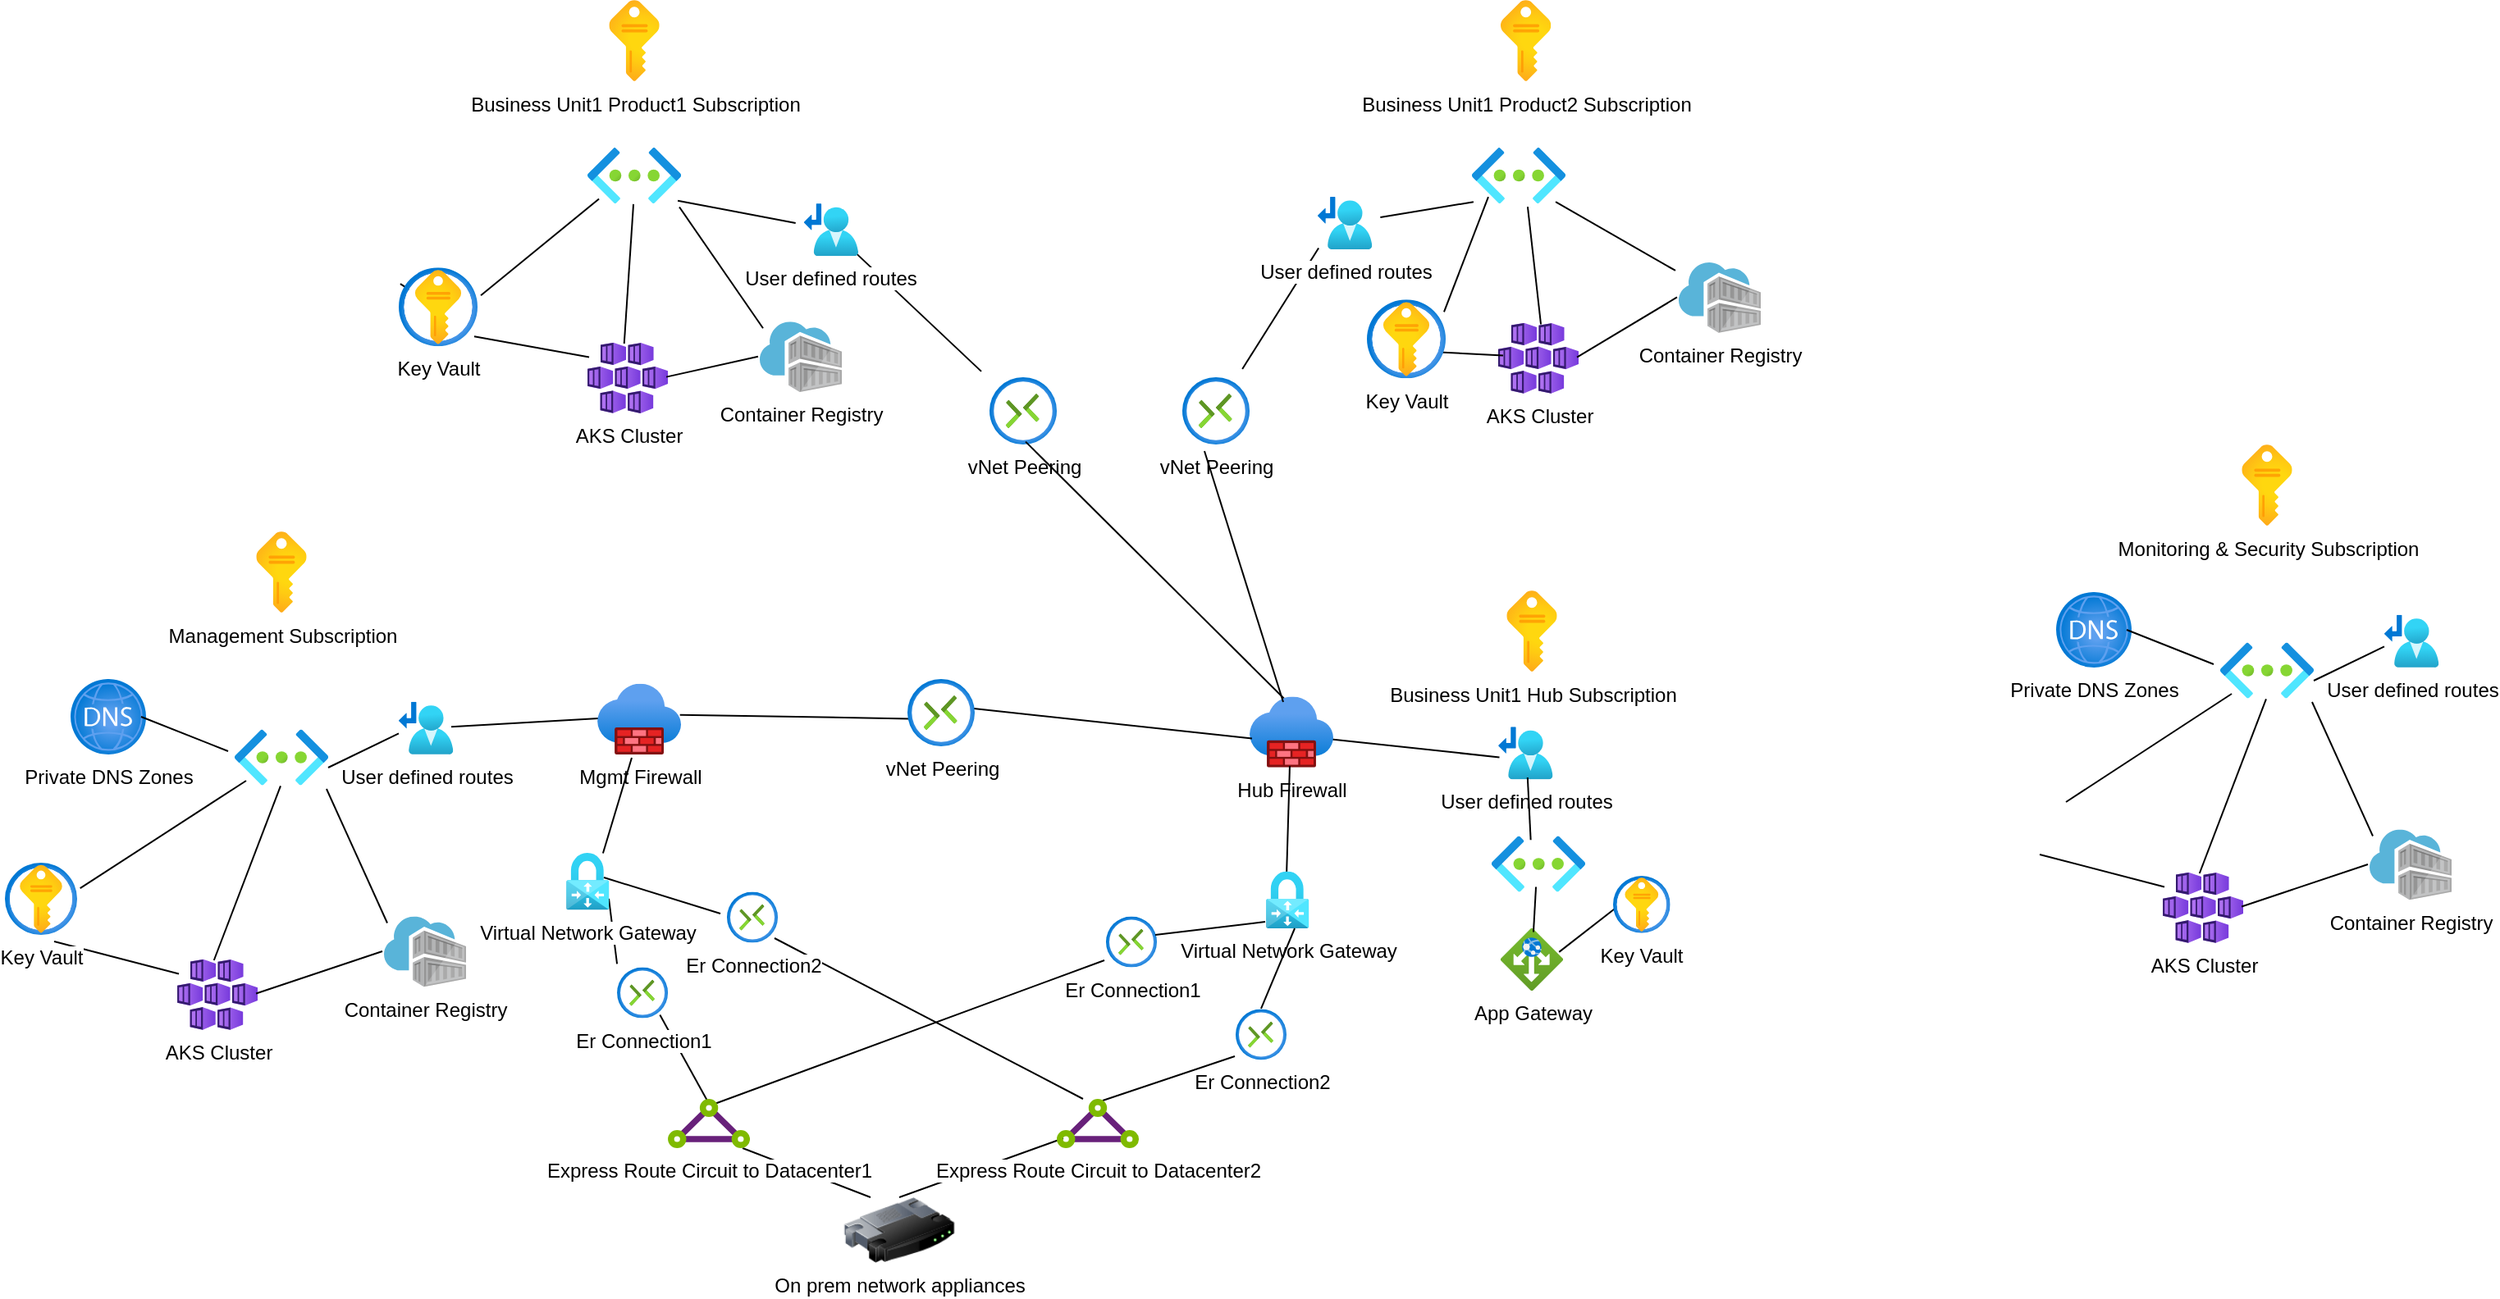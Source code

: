 <mxfile version="24.7.6">
  <diagram name="Page-1" id="Cehl_fo4gQ26FwyBWSgL">
    <mxGraphModel dx="2026" dy="1111" grid="1" gridSize="10" guides="1" tooltips="1" connect="1" arrows="1" fold="1" page="1" pageScale="1" pageWidth="827" pageHeight="1169" math="0" shadow="0">
      <root>
        <mxCell id="0" />
        <mxCell id="1" parent="0" />
        <mxCell id="GG1vT4Pl_AlUqJf8N9V9-1" style="edgeStyle=none;rounded=0;orthogonalLoop=1;jettySize=auto;html=1;sourcePerimeterSpacing=5;endArrow=none;endFill=0;targetPerimeterSpacing=5;entryX=0.987;entryY=0.439;entryDx=0;entryDy=0;entryPerimeter=0;exitX=0.029;exitY=0.59;exitDx=0;exitDy=0;exitPerimeter=0;" edge="1" parent="1" source="GG1vT4Pl_AlUqJf8N9V9-55" target="GG1vT4Pl_AlUqJf8N9V9-10">
          <mxGeometry relative="1" as="geometry">
            <mxPoint x="510" y="430" as="sourcePoint" />
            <mxPoint x="398" y="444.984" as="targetPoint" />
            <Array as="points" />
          </mxGeometry>
        </mxCell>
        <mxCell id="GG1vT4Pl_AlUqJf8N9V9-2" style="edgeStyle=none;rounded=0;orthogonalLoop=1;jettySize=auto;html=1;sourcePerimeterSpacing=5;endArrow=none;endFill=0;targetPerimeterSpacing=5;entryX=0.059;entryY=0.487;entryDx=0;entryDy=0;entryPerimeter=0;exitX=0.965;exitY=0.476;exitDx=0;exitDy=0;exitPerimeter=0;" edge="1" parent="1" source="GG1vT4Pl_AlUqJf8N9V9-13" target="GG1vT4Pl_AlUqJf8N9V9-10">
          <mxGeometry relative="1" as="geometry">
            <mxPoint x="310" y="510" as="sourcePoint" />
            <mxPoint x="220" y="460" as="targetPoint" />
          </mxGeometry>
        </mxCell>
        <mxCell id="GG1vT4Pl_AlUqJf8N9V9-3" style="edgeStyle=none;rounded=0;orthogonalLoop=1;jettySize=auto;html=1;sourcePerimeterSpacing=5;endArrow=none;endFill=0;targetPerimeterSpacing=5;entryX=1.042;entryY=0.354;entryDx=0;entryDy=0;entryPerimeter=0;exitX=0.123;exitY=0.918;exitDx=0;exitDy=0;exitPerimeter=0;" edge="1" parent="1" source="GG1vT4Pl_AlUqJf8N9V9-11" target="GG1vT4Pl_AlUqJf8N9V9-15">
          <mxGeometry relative="1" as="geometry">
            <mxPoint x="170" y="520" as="sourcePoint" />
            <mxPoint x="138.606" y="557" as="targetPoint" />
          </mxGeometry>
        </mxCell>
        <mxCell id="GG1vT4Pl_AlUqJf8N9V9-4" style="edgeStyle=none;rounded=0;orthogonalLoop=1;jettySize=auto;html=1;sourcePerimeterSpacing=5;endArrow=none;endFill=0;targetPerimeterSpacing=5;entryX=0.958;entryY=0.875;entryDx=0;entryDy=0;entryPerimeter=0;exitX=0.02;exitY=0.208;exitDx=0;exitDy=0;exitPerimeter=0;" edge="1" parent="1" source="GG1vT4Pl_AlUqJf8N9V9-9">
          <mxGeometry relative="1" as="geometry">
            <mxPoint x="165.03" y="644.76" as="sourcePoint" />
            <mxPoint x="60.004" y="604" as="targetPoint" />
          </mxGeometry>
        </mxCell>
        <mxCell id="GG1vT4Pl_AlUqJf8N9V9-5" style="edgeStyle=none;rounded=0;orthogonalLoop=1;jettySize=auto;html=1;sourcePerimeterSpacing=5;endArrow=none;endFill=0;targetPerimeterSpacing=5;entryX=1;entryY=0.683;entryDx=0;entryDy=0;entryPerimeter=0;exitX=0;exitY=0.601;exitDx=0;exitDy=0;exitPerimeter=0;" edge="1" parent="1" source="GG1vT4Pl_AlUqJf8N9V9-13" target="GG1vT4Pl_AlUqJf8N9V9-11">
          <mxGeometry relative="1" as="geometry">
            <mxPoint x="400" y="580" as="sourcePoint" />
          </mxGeometry>
        </mxCell>
        <mxCell id="GG1vT4Pl_AlUqJf8N9V9-6" style="edgeStyle=none;rounded=0;orthogonalLoop=1;jettySize=auto;html=1;sourcePerimeterSpacing=5;endArrow=none;endFill=0;targetPerimeterSpacing=5;entryX=0.456;entryY=0.017;entryDx=0;entryDy=0;entryPerimeter=0;exitX=0.491;exitY=1.013;exitDx=0;exitDy=0;exitPerimeter=0;" edge="1" parent="1" source="GG1vT4Pl_AlUqJf8N9V9-11" target="GG1vT4Pl_AlUqJf8N9V9-9">
          <mxGeometry relative="1" as="geometry">
            <mxPoint x="275" y="560" as="sourcePoint" />
            <mxPoint x="294.726" y="695" as="targetPoint" />
          </mxGeometry>
        </mxCell>
        <mxCell id="GG1vT4Pl_AlUqJf8N9V9-7" value="Management Subscription" style="image;aspect=fixed;html=1;points=[];align=center;fontSize=12;image=img/lib/azure2/general/Subscriptions.svg;" vertex="1" parent="1">
          <mxGeometry x="183.16" y="354.0" width="30.68" height="49.5" as="geometry" />
        </mxCell>
        <mxCell id="GG1vT4Pl_AlUqJf8N9V9-8" style="edgeStyle=none;rounded=0;orthogonalLoop=1;jettySize=auto;html=1;sourcePerimeterSpacing=5;endArrow=none;endFill=0;targetPerimeterSpacing=5;entryX=0.993;entryY=0.806;entryDx=0;entryDy=0;entryPerimeter=0;exitX=0;exitY=-0.065;exitDx=0;exitDy=0;exitPerimeter=0;" edge="1" parent="1" source="GG1vT4Pl_AlUqJf8N9V9-69" target="GG1vT4Pl_AlUqJf8N9V9-56">
          <mxGeometry relative="1" as="geometry">
            <mxPoint x="451" y="621.99" as="sourcePoint" />
            <mxPoint x="804" y="509" as="targetPoint" />
          </mxGeometry>
        </mxCell>
        <mxCell id="GG1vT4Pl_AlUqJf8N9V9-9" value="AKS Cluster" style="image;aspect=fixed;html=1;points=[];align=center;fontSize=12;image=img/lib/azure2/compute/Kubernetes_Services.svg;" vertex="1" parent="1">
          <mxGeometry x="135.03" y="614.76" width="49" height="43.24" as="geometry" />
        </mxCell>
        <mxCell id="GG1vT4Pl_AlUqJf8N9V9-10" value="Mgmt Firewall" style="image;aspect=fixed;html=1;points=[];align=center;fontSize=12;image=img/lib/azure2/networking/Firewalls.svg;" vertex="1" parent="1">
          <mxGeometry x="391.03" y="446.9" width="51" height="43.1" as="geometry" />
        </mxCell>
        <mxCell id="GG1vT4Pl_AlUqJf8N9V9-11" value="" style="image;aspect=fixed;html=1;points=[];align=center;fontSize=12;image=img/lib/azure2/networking/Virtual_Networks.svg;" vertex="1" parent="1">
          <mxGeometry x="170" y="474.75" width="57" height="34.03" as="geometry" />
        </mxCell>
        <mxCell id="GG1vT4Pl_AlUqJf8N9V9-12" value="Private DNS Zones" style="image;aspect=fixed;html=1;points=[];align=center;fontSize=12;image=img/lib/azure2/networking/DNS_Zones.svg;" vertex="1" parent="1">
          <mxGeometry x="70" y="444.0" width="46" height="46" as="geometry" />
        </mxCell>
        <mxCell id="GG1vT4Pl_AlUqJf8N9V9-13" value="User defined routes" style="image;aspect=fixed;html=1;points=[];align=center;fontSize=12;image=img/lib/azure2/networking/Route_Tables.svg;" vertex="1" parent="1">
          <mxGeometry x="270" y="457.87" width="33.16" height="32.13" as="geometry" />
        </mxCell>
        <mxCell id="GG1vT4Pl_AlUqJf8N9V9-14" style="edgeStyle=none;rounded=0;orthogonalLoop=1;jettySize=auto;html=1;sourcePerimeterSpacing=5;endArrow=none;endFill=0;targetPerimeterSpacing=5;exitX=-0.07;exitY=0.389;exitDx=0;exitDy=0;exitPerimeter=0;entryX=0.935;entryY=0.5;entryDx=0;entryDy=0;entryPerimeter=0;" edge="1" parent="1" source="GG1vT4Pl_AlUqJf8N9V9-11" target="GG1vT4Pl_AlUqJf8N9V9-12">
          <mxGeometry relative="1" as="geometry">
            <mxPoint x="150" y="455" as="sourcePoint" />
            <mxPoint x="131" y="530" as="targetPoint" />
          </mxGeometry>
        </mxCell>
        <mxCell id="GG1vT4Pl_AlUqJf8N9V9-15" value="Key Vault" style="image;aspect=fixed;html=1;points=[];align=center;fontSize=12;image=img/lib/azure2/security/Key_Vaults.svg;" vertex="1" parent="1">
          <mxGeometry x="30" y="556" width="44" height="44" as="geometry" />
        </mxCell>
        <mxCell id="GG1vT4Pl_AlUqJf8N9V9-16" value="Container Registry" style="image;sketch=0;aspect=fixed;html=1;points=[];align=center;fontSize=12;image=img/lib/mscae/Container_Registries.svg;" vertex="1" parent="1">
          <mxGeometry x="261.01" y="588.76" width="50" height="43" as="geometry" />
        </mxCell>
        <mxCell id="GG1vT4Pl_AlUqJf8N9V9-17" style="edgeStyle=none;rounded=0;orthogonalLoop=1;jettySize=auto;html=1;sourcePerimeterSpacing=5;endArrow=none;endFill=0;targetPerimeterSpacing=5;entryX=0.982;entryY=1.065;entryDx=0;entryDy=0;entryPerimeter=0;exitX=0.04;exitY=0.093;exitDx=0;exitDy=0;exitPerimeter=0;" edge="1" parent="1" source="GG1vT4Pl_AlUqJf8N9V9-16" target="GG1vT4Pl_AlUqJf8N9V9-11">
          <mxGeometry relative="1" as="geometry">
            <mxPoint x="280" y="505" as="sourcePoint" />
            <mxPoint x="237" y="508" as="targetPoint" />
          </mxGeometry>
        </mxCell>
        <mxCell id="GG1vT4Pl_AlUqJf8N9V9-18" style="edgeStyle=none;rounded=0;orthogonalLoop=1;jettySize=auto;html=1;sourcePerimeterSpacing=5;endArrow=none;endFill=0;targetPerimeterSpacing=5;entryX=0.98;entryY=0.486;entryDx=0;entryDy=0;entryPerimeter=0;exitX=-0.02;exitY=0.494;exitDx=0;exitDy=0;exitPerimeter=0;" edge="1" parent="1" source="GG1vT4Pl_AlUqJf8N9V9-16" target="GG1vT4Pl_AlUqJf8N9V9-9">
          <mxGeometry relative="1" as="geometry">
            <mxPoint x="243.03" y="623.742" as="sourcePoint" />
            <mxPoint x="72.03" y="628.76" as="targetPoint" />
          </mxGeometry>
        </mxCell>
        <mxCell id="GG1vT4Pl_AlUqJf8N9V9-19" style="edgeStyle=none;rounded=0;orthogonalLoop=1;jettySize=auto;html=1;sourcePerimeterSpacing=5;endArrow=none;endFill=0;targetPerimeterSpacing=5;entryX=1.042;entryY=0.354;entryDx=0;entryDy=0;entryPerimeter=0;exitX=0.123;exitY=0.918;exitDx=0;exitDy=0;exitPerimeter=0;" edge="1" parent="1" source="GG1vT4Pl_AlUqJf8N9V9-24" target="GG1vT4Pl_AlUqJf8N9V9-29">
          <mxGeometry relative="1" as="geometry">
            <mxPoint x="420" y="144.03" as="sourcePoint" />
            <mxPoint x="388.606" y="181.03" as="targetPoint" />
          </mxGeometry>
        </mxCell>
        <mxCell id="GG1vT4Pl_AlUqJf8N9V9-20" style="edgeStyle=none;rounded=0;orthogonalLoop=1;jettySize=auto;html=1;sourcePerimeterSpacing=5;endArrow=none;endFill=0;targetPerimeterSpacing=5;entryX=0.958;entryY=0.875;entryDx=0;entryDy=0;entryPerimeter=0;exitX=0.02;exitY=0.208;exitDx=0;exitDy=0;exitPerimeter=0;" edge="1" parent="1" source="GG1vT4Pl_AlUqJf8N9V9-29">
          <mxGeometry relative="1" as="geometry">
            <mxPoint x="415.03" y="268.79" as="sourcePoint" />
            <mxPoint x="310.004" y="228.03" as="targetPoint" />
          </mxGeometry>
        </mxCell>
        <mxCell id="GG1vT4Pl_AlUqJf8N9V9-21" style="edgeStyle=none;rounded=0;orthogonalLoop=1;jettySize=auto;html=1;sourcePerimeterSpacing=5;endArrow=none;endFill=0;targetPerimeterSpacing=5;entryX=0.456;entryY=0.017;entryDx=0;entryDy=0;entryPerimeter=0;exitX=0.491;exitY=1.013;exitDx=0;exitDy=0;exitPerimeter=0;" edge="1" parent="1" source="GG1vT4Pl_AlUqJf8N9V9-24" target="GG1vT4Pl_AlUqJf8N9V9-23">
          <mxGeometry relative="1" as="geometry">
            <mxPoint x="525" y="184.03" as="sourcePoint" />
            <mxPoint x="544.726" y="319.03" as="targetPoint" />
          </mxGeometry>
        </mxCell>
        <mxCell id="GG1vT4Pl_AlUqJf8N9V9-22" value="Business Unit1 Product1 Subscription" style="image;aspect=fixed;html=1;points=[];align=center;fontSize=12;image=img/lib/azure2/general/Subscriptions.svg;" vertex="1" parent="1">
          <mxGeometry x="398.19" y="30.0" width="30.68" height="49.5" as="geometry" />
        </mxCell>
        <mxCell id="GG1vT4Pl_AlUqJf8N9V9-23" value="AKS Cluster" style="image;aspect=fixed;html=1;points=[];align=center;fontSize=12;image=img/lib/azure2/compute/Kubernetes_Services.svg;" vertex="1" parent="1">
          <mxGeometry x="385.03" y="238.79" width="49" height="43.24" as="geometry" />
        </mxCell>
        <mxCell id="GG1vT4Pl_AlUqJf8N9V9-24" value="" style="image;aspect=fixed;html=1;points=[];align=center;fontSize=12;image=img/lib/azure2/networking/Virtual_Networks.svg;" vertex="1" parent="1">
          <mxGeometry x="385.03" y="120.0" width="57" height="34.03" as="geometry" />
        </mxCell>
        <mxCell id="GG1vT4Pl_AlUqJf8N9V9-25" value="Container Registry" style="image;sketch=0;aspect=fixed;html=1;points=[];align=center;fontSize=12;image=img/lib/mscae/Container_Registries.svg;" vertex="1" parent="1">
          <mxGeometry x="490" y="226.11" width="50" height="43" as="geometry" />
        </mxCell>
        <mxCell id="GG1vT4Pl_AlUqJf8N9V9-26" style="edgeStyle=none;rounded=0;orthogonalLoop=1;jettySize=auto;html=1;sourcePerimeterSpacing=5;endArrow=none;endFill=0;targetPerimeterSpacing=5;entryX=0.982;entryY=1.065;entryDx=0;entryDy=0;entryPerimeter=0;exitX=0.04;exitY=0.093;exitDx=0;exitDy=0;exitPerimeter=0;" edge="1" parent="1" source="GG1vT4Pl_AlUqJf8N9V9-25" target="GG1vT4Pl_AlUqJf8N9V9-24">
          <mxGeometry relative="1" as="geometry">
            <mxPoint x="530" y="129.03" as="sourcePoint" />
            <mxPoint x="487" y="132.03" as="targetPoint" />
          </mxGeometry>
        </mxCell>
        <mxCell id="GG1vT4Pl_AlUqJf8N9V9-27" style="edgeStyle=none;rounded=0;orthogonalLoop=1;jettySize=auto;html=1;sourcePerimeterSpacing=5;endArrow=none;endFill=0;targetPerimeterSpacing=5;entryX=0.98;entryY=0.486;entryDx=0;entryDy=0;entryPerimeter=0;exitX=-0.02;exitY=0.494;exitDx=0;exitDy=0;exitPerimeter=0;" edge="1" parent="1" source="GG1vT4Pl_AlUqJf8N9V9-25" target="GG1vT4Pl_AlUqJf8N9V9-23">
          <mxGeometry relative="1" as="geometry">
            <mxPoint x="493.03" y="247.772" as="sourcePoint" />
            <mxPoint x="322.03" y="252.79" as="targetPoint" />
          </mxGeometry>
        </mxCell>
        <mxCell id="GG1vT4Pl_AlUqJf8N9V9-28" value="" style="edgeStyle=none;rounded=0;orthogonalLoop=1;jettySize=auto;html=1;sourcePerimeterSpacing=5;endArrow=none;endFill=0;targetPerimeterSpacing=5;entryX=0.958;entryY=0.875;entryDx=0;entryDy=0;entryPerimeter=0;exitX=0.02;exitY=0.208;exitDx=0;exitDy=0;exitPerimeter=0;" edge="1" parent="1" source="GG1vT4Pl_AlUqJf8N9V9-23" target="GG1vT4Pl_AlUqJf8N9V9-29">
          <mxGeometry relative="1" as="geometry">
            <mxPoint x="386" y="248.11" as="sourcePoint" />
            <mxPoint x="310.004" y="228.03" as="targetPoint" />
          </mxGeometry>
        </mxCell>
        <mxCell id="GG1vT4Pl_AlUqJf8N9V9-29" value="Key Vault" style="image;aspect=fixed;html=1;points=[];align=center;fontSize=12;image=img/lib/azure2/security/Key_Vaults.svg;" vertex="1" parent="1">
          <mxGeometry x="270" y="193.11" width="48" height="48" as="geometry" />
        </mxCell>
        <mxCell id="GG1vT4Pl_AlUqJf8N9V9-30" value="" style="edgeStyle=none;rounded=0;orthogonalLoop=1;jettySize=auto;html=1;sourcePerimeterSpacing=5;endArrow=none;endFill=0;targetPerimeterSpacing=5;exitX=0.965;exitY=0.95;exitDx=0;exitDy=0;exitPerimeter=0;" edge="1" parent="1" source="GG1vT4Pl_AlUqJf8N9V9-77" target="GG1vT4Pl_AlUqJf8N9V9-31">
          <mxGeometry relative="1" as="geometry">
            <mxPoint x="440" y="133" as="sourcePoint" />
            <mxPoint x="725" y="293" as="targetPoint" />
          </mxGeometry>
        </mxCell>
        <mxCell id="GG1vT4Pl_AlUqJf8N9V9-31" value="vNet Peering" style="image;aspect=fixed;html=1;points=[];align=center;fontSize=12;image=img/lib/azure2/networking/Connections.svg;" vertex="1" parent="1">
          <mxGeometry x="630" y="260" width="41" height="41" as="geometry" />
        </mxCell>
        <mxCell id="GG1vT4Pl_AlUqJf8N9V9-32" style="edgeStyle=none;rounded=0;orthogonalLoop=1;jettySize=auto;html=1;sourcePerimeterSpacing=5;endArrow=none;endFill=0;targetPerimeterSpacing=5;entryX=0.979;entryY=0.156;entryDx=0;entryDy=0;entryPerimeter=0;exitX=0.175;exitY=0.884;exitDx=0;exitDy=0;exitPerimeter=0;" edge="1" parent="1" source="GG1vT4Pl_AlUqJf8N9V9-35" target="GG1vT4Pl_AlUqJf8N9V9-40">
          <mxGeometry relative="1" as="geometry">
            <mxPoint x="912.02" y="137.74" as="sourcePoint" />
            <mxPoint x="832.036" y="219.812" as="targetPoint" />
          </mxGeometry>
        </mxCell>
        <mxCell id="GG1vT4Pl_AlUqJf8N9V9-33" style="edgeStyle=none;rounded=0;orthogonalLoop=1;jettySize=auto;html=1;sourcePerimeterSpacing=5;endArrow=none;endFill=0;targetPerimeterSpacing=5;entryX=0.531;entryY=0.023;entryDx=0;entryDy=0;entryPerimeter=0;exitX=0.596;exitY=1.06;exitDx=0;exitDy=0;exitPerimeter=0;" edge="1" parent="1" source="GG1vT4Pl_AlUqJf8N9V9-35" target="GG1vT4Pl_AlUqJf8N9V9-34">
          <mxGeometry relative="1" as="geometry">
            <mxPoint x="1017.02" y="177.74" as="sourcePoint" />
            <mxPoint x="1036.746" y="312.74" as="targetPoint" />
          </mxGeometry>
        </mxCell>
        <mxCell id="GG1vT4Pl_AlUqJf8N9V9-34" value="AKS Cluster" style="image;aspect=fixed;html=1;points=[];align=center;fontSize=12;image=img/lib/azure2/compute/Kubernetes_Services.svg;" vertex="1" parent="1">
          <mxGeometry x="940.0" y="226.76" width="49" height="43.24" as="geometry" />
        </mxCell>
        <mxCell id="GG1vT4Pl_AlUqJf8N9V9-35" value="" style="image;aspect=fixed;html=1;points=[];align=center;fontSize=12;image=img/lib/azure2/networking/Virtual_Networks.svg;" vertex="1" parent="1">
          <mxGeometry x="924.0" y="120.0" width="57" height="34.03" as="geometry" />
        </mxCell>
        <mxCell id="GG1vT4Pl_AlUqJf8N9V9-36" value="Container Registry" style="image;sketch=0;aspect=fixed;html=1;points=[];align=center;fontSize=12;image=img/lib/mscae/Container_Registries.svg;" vertex="1" parent="1">
          <mxGeometry x="1050" y="190.0" width="50" height="43" as="geometry" />
        </mxCell>
        <mxCell id="GG1vT4Pl_AlUqJf8N9V9-37" style="edgeStyle=none;rounded=0;orthogonalLoop=1;jettySize=auto;html=1;sourcePerimeterSpacing=5;endArrow=none;endFill=0;targetPerimeterSpacing=5;entryX=0.895;entryY=0.972;entryDx=0;entryDy=0;entryPerimeter=0;exitX=-0.04;exitY=0.116;exitDx=0;exitDy=0;exitPerimeter=0;" edge="1" parent="1" source="GG1vT4Pl_AlUqJf8N9V9-36" target="GG1vT4Pl_AlUqJf8N9V9-35">
          <mxGeometry relative="1" as="geometry">
            <mxPoint x="1022.02" y="122.74" as="sourcePoint" />
            <mxPoint x="979.02" y="125.74" as="targetPoint" />
          </mxGeometry>
        </mxCell>
        <mxCell id="GG1vT4Pl_AlUqJf8N9V9-38" style="edgeStyle=none;rounded=0;orthogonalLoop=1;jettySize=auto;html=1;sourcePerimeterSpacing=5;endArrow=none;endFill=0;targetPerimeterSpacing=5;entryX=0.98;entryY=0.486;entryDx=0;entryDy=0;entryPerimeter=0;exitX=-0.02;exitY=0.494;exitDx=0;exitDy=0;exitPerimeter=0;" edge="1" parent="1" source="GG1vT4Pl_AlUqJf8N9V9-36" target="GG1vT4Pl_AlUqJf8N9V9-34">
          <mxGeometry relative="1" as="geometry">
            <mxPoint x="985.05" y="241.482" as="sourcePoint" />
            <mxPoint x="814.05" y="246.5" as="targetPoint" />
          </mxGeometry>
        </mxCell>
        <mxCell id="GG1vT4Pl_AlUqJf8N9V9-39" value="" style="edgeStyle=none;rounded=0;orthogonalLoop=1;jettySize=auto;html=1;sourcePerimeterSpacing=5;endArrow=none;endFill=0;targetPerimeterSpacing=5;entryX=0.923;entryY=0.668;entryDx=0;entryDy=0;entryPerimeter=0;exitX=0.061;exitY=0.463;exitDx=0;exitDy=0;exitPerimeter=0;" edge="1" parent="1" source="GG1vT4Pl_AlUqJf8N9V9-34" target="GG1vT4Pl_AlUqJf8N9V9-40">
          <mxGeometry relative="1" as="geometry">
            <mxPoint x="878.02" y="241.82" as="sourcePoint" />
            <mxPoint x="828.004" y="244.82" as="targetPoint" />
          </mxGeometry>
        </mxCell>
        <mxCell id="GG1vT4Pl_AlUqJf8N9V9-40" value="Key Vault" style="image;aspect=fixed;html=1;points=[];align=center;fontSize=12;image=img/lib/azure2/security/Key_Vaults.svg;" vertex="1" parent="1">
          <mxGeometry x="860" y="212.68" width="48" height="48" as="geometry" />
        </mxCell>
        <mxCell id="GG1vT4Pl_AlUqJf8N9V9-41" value="" style="edgeStyle=none;rounded=0;orthogonalLoop=1;jettySize=auto;html=1;sourcePerimeterSpacing=5;endArrow=none;endFill=0;targetPerimeterSpacing=5;exitX=0.017;exitY=0.973;exitDx=0;exitDy=0;exitPerimeter=0;" edge="1" parent="1" source="GG1vT4Pl_AlUqJf8N9V9-79" target="GG1vT4Pl_AlUqJf8N9V9-42">
          <mxGeometry relative="1" as="geometry">
            <mxPoint x="932.02" y="145.82" as="sourcePoint" />
            <mxPoint x="1217.02" y="305.82" as="targetPoint" />
          </mxGeometry>
        </mxCell>
        <mxCell id="GG1vT4Pl_AlUqJf8N9V9-42" value="vNet Peering" style="image;aspect=fixed;html=1;points=[];align=center;fontSize=12;image=img/lib/azure2/networking/Connections.svg;" vertex="1" parent="1">
          <mxGeometry x="747.5" y="260" width="41" height="41" as="geometry" />
        </mxCell>
        <mxCell id="GG1vT4Pl_AlUqJf8N9V9-43" value="Business Unit1 Product2 Subscription" style="image;aspect=fixed;html=1;points=[];align=center;fontSize=12;image=img/lib/azure2/general/Subscriptions.svg;" vertex="1" parent="1">
          <mxGeometry x="941.5" y="30.0" width="30.68" height="49.5" as="geometry" />
        </mxCell>
        <mxCell id="GG1vT4Pl_AlUqJf8N9V9-44" style="edgeStyle=none;rounded=0;orthogonalLoop=1;jettySize=auto;html=1;sourcePerimeterSpacing=5;endArrow=none;endFill=0;targetPerimeterSpacing=5;entryX=0.059;entryY=0.487;entryDx=0;entryDy=0;entryPerimeter=0;exitX=0.02;exitY=0.579;exitDx=0;exitDy=0;exitPerimeter=0;" edge="1" parent="1" source="GG1vT4Pl_AlUqJf8N9V9-50" target="GG1vT4Pl_AlUqJf8N9V9-48">
          <mxGeometry relative="1" as="geometry">
            <mxPoint x="666.32" y="536.22" as="sourcePoint" />
            <mxPoint x="576.32" y="486.22" as="targetPoint" />
          </mxGeometry>
        </mxCell>
        <mxCell id="GG1vT4Pl_AlUqJf8N9V9-45" style="edgeStyle=none;rounded=0;orthogonalLoop=1;jettySize=auto;html=1;sourcePerimeterSpacing=5;endArrow=none;endFill=0;targetPerimeterSpacing=5;entryX=0.045;entryY=0.563;entryDx=0;entryDy=0;entryPerimeter=0;exitX=0.937;exitY=0.38;exitDx=0;exitDy=0;exitPerimeter=0;" edge="1" parent="1" source="GG1vT4Pl_AlUqJf8N9V9-80" target="GG1vT4Pl_AlUqJf8N9V9-51">
          <mxGeometry relative="1" as="geometry">
            <mxPoint x="933.14" y="663.754" as="sourcePoint" />
            <mxPoint x="895.16" y="638.22" as="targetPoint" />
          </mxGeometry>
        </mxCell>
        <mxCell id="GG1vT4Pl_AlUqJf8N9V9-46" style="edgeStyle=none;rounded=0;orthogonalLoop=1;jettySize=auto;html=1;sourcePerimeterSpacing=5;endArrow=none;endFill=0;targetPerimeterSpacing=5;entryX=0.537;entryY=0.959;entryDx=0;entryDy=0;entryPerimeter=0;exitX=0.431;exitY=0.049;exitDx=0;exitDy=0;exitPerimeter=0;" edge="1" parent="1" source="GG1vT4Pl_AlUqJf8N9V9-48" target="GG1vT4Pl_AlUqJf8N9V9-31">
          <mxGeometry relative="1" as="geometry">
            <mxPoint x="693" y="536.46" as="sourcePoint" />
            <mxPoint x="520" y="454.452" as="targetPoint" />
          </mxGeometry>
        </mxCell>
        <mxCell id="GG1vT4Pl_AlUqJf8N9V9-47" value="Business Unit1 Hub Subscription&lt;div&gt;&lt;br&gt;&lt;/div&gt;" style="image;aspect=fixed;html=1;points=[];align=center;fontSize=12;image=img/lib/azure2/general/Subscriptions.svg;" vertex="1" parent="1">
          <mxGeometry x="945.16" y="390.0" width="30.68" height="49.5" as="geometry" />
        </mxCell>
        <mxCell id="GG1vT4Pl_AlUqJf8N9V9-48" value="Hub Firewall" style="image;aspect=fixed;html=1;points=[];align=center;fontSize=12;image=img/lib/azure2/networking/Firewalls.svg;" vertex="1" parent="1">
          <mxGeometry x="788.5" y="454.77" width="51" height="43.1" as="geometry" />
        </mxCell>
        <mxCell id="GG1vT4Pl_AlUqJf8N9V9-49" value="" style="image;aspect=fixed;html=1;points=[];align=center;fontSize=12;image=img/lib/azure2/networking/Virtual_Networks.svg;" vertex="1" parent="1">
          <mxGeometry x="936.0" y="539.73" width="57" height="34.03" as="geometry" />
        </mxCell>
        <mxCell id="GG1vT4Pl_AlUqJf8N9V9-50" value="User defined routes" style="image;aspect=fixed;html=1;points=[];align=center;fontSize=12;image=img/lib/azure2/networking/Route_Tables.svg;" vertex="1" parent="1">
          <mxGeometry x="940.08" y="473.1" width="33.16" height="32.13" as="geometry" />
        </mxCell>
        <mxCell id="GG1vT4Pl_AlUqJf8N9V9-51" value="Key Vault" style="image;aspect=fixed;html=1;points=[];align=center;fontSize=12;image=img/lib/azure2/security/Key_Vaults.svg;" vertex="1" parent="1">
          <mxGeometry x="1010" y="564.03" width="34.82" height="34.82" as="geometry" />
        </mxCell>
        <mxCell id="GG1vT4Pl_AlUqJf8N9V9-52" style="edgeStyle=none;rounded=0;orthogonalLoop=1;jettySize=auto;html=1;sourcePerimeterSpacing=5;endArrow=none;endFill=0;targetPerimeterSpacing=5;entryX=0.329;entryY=1.098;entryDx=0;entryDy=0;entryPerimeter=0;exitX=0.402;exitY=0.075;exitDx=0;exitDy=0;exitPerimeter=0;" edge="1" parent="1" source="GG1vT4Pl_AlUqJf8N9V9-48" target="GG1vT4Pl_AlUqJf8N9V9-42">
          <mxGeometry relative="1" as="geometry">
            <mxPoint x="659" y="429" as="sourcePoint" />
            <mxPoint x="642" y="269" as="targetPoint" />
          </mxGeometry>
        </mxCell>
        <mxCell id="GG1vT4Pl_AlUqJf8N9V9-53" style="edgeStyle=none;rounded=0;orthogonalLoop=1;jettySize=auto;html=1;sourcePerimeterSpacing=5;endArrow=none;endFill=0;targetPerimeterSpacing=5;entryX=0.538;entryY=0.962;entryDx=0;entryDy=0;entryPerimeter=0;exitX=0.418;exitY=0.071;exitDx=0;exitDy=0;exitPerimeter=0;" edge="1" parent="1" source="GG1vT4Pl_AlUqJf8N9V9-49" target="GG1vT4Pl_AlUqJf8N9V9-50">
          <mxGeometry relative="1" as="geometry">
            <mxPoint x="985.16" y="547.57" as="sourcePoint" />
            <mxPoint x="737.16" y="555.57" as="targetPoint" />
          </mxGeometry>
        </mxCell>
        <mxCell id="GG1vT4Pl_AlUqJf8N9V9-54" value="" style="edgeStyle=none;rounded=0;orthogonalLoop=1;jettySize=auto;html=1;sourcePerimeterSpacing=5;endArrow=none;endFill=0;targetPerimeterSpacing=5;entryX=0.987;entryY=0.439;entryDx=0;entryDy=0;entryPerimeter=0;exitX=0.029;exitY=0.59;exitDx=0;exitDy=0;exitPerimeter=0;" edge="1" parent="1" source="GG1vT4Pl_AlUqJf8N9V9-48" target="GG1vT4Pl_AlUqJf8N9V9-55">
          <mxGeometry relative="1" as="geometry">
            <mxPoint x="687" y="415" as="sourcePoint" />
            <mxPoint x="410" y="479" as="targetPoint" />
            <Array as="points" />
          </mxGeometry>
        </mxCell>
        <mxCell id="GG1vT4Pl_AlUqJf8N9V9-55" value="vNet Peering" style="image;aspect=fixed;html=1;points=[];align=center;fontSize=12;image=img/lib/azure2/networking/Connections.svg;" vertex="1" parent="1">
          <mxGeometry x="580" y="444" width="41" height="41" as="geometry" />
        </mxCell>
        <mxCell id="GG1vT4Pl_AlUqJf8N9V9-56" value="Virtual Network Gateway" style="image;aspect=fixed;html=1;points=[];align=center;fontSize=12;image=img/lib/azure2/networking/Virtual_Network_Gateways.svg;" vertex="1" parent="1">
          <mxGeometry x="372.02" y="550" width="26.17" height="34.73" as="geometry" />
        </mxCell>
        <mxCell id="GG1vT4Pl_AlUqJf8N9V9-57" style="edgeStyle=none;rounded=0;orthogonalLoop=1;jettySize=auto;html=1;sourcePerimeterSpacing=5;endArrow=none;endFill=0;targetPerimeterSpacing=5;entryX=0.857;entryY=0.008;entryDx=0;entryDy=0;entryPerimeter=0;exitX=0.411;exitY=1.046;exitDx=0;exitDy=0;exitPerimeter=0;" edge="1" parent="1" source="GG1vT4Pl_AlUqJf8N9V9-10" target="GG1vT4Pl_AlUqJf8N9V9-56">
          <mxGeometry relative="1" as="geometry">
            <mxPoint x="520" y="640" as="sourcePoint" />
            <mxPoint x="462" y="525" as="targetPoint" />
          </mxGeometry>
        </mxCell>
        <mxCell id="GG1vT4Pl_AlUqJf8N9V9-58" value="On prem network appliances" style="image;html=1;image=img/lib/clip_art/networking/Router_128x128.png" vertex="1" parent="1">
          <mxGeometry x="540" y="760" width="70" height="40" as="geometry" />
        </mxCell>
        <mxCell id="GG1vT4Pl_AlUqJf8N9V9-59" style="edgeStyle=none;rounded=0;orthogonalLoop=1;jettySize=auto;html=1;sourcePerimeterSpacing=5;endArrow=none;endFill=0;targetPerimeterSpacing=5;exitX=0.48;exitY=0.98;exitDx=0;exitDy=0;exitPerimeter=0;entryX=0.478;entryY=0.079;entryDx=0;entryDy=0;entryPerimeter=0;" edge="1" parent="1" source="GG1vT4Pl_AlUqJf8N9V9-48" target="GG1vT4Pl_AlUqJf8N9V9-73">
          <mxGeometry relative="1" as="geometry">
            <mxPoint x="949" y="579" as="sourcePoint" />
            <mxPoint x="831" y="570" as="targetPoint" />
          </mxGeometry>
        </mxCell>
        <mxCell id="GG1vT4Pl_AlUqJf8N9V9-60" style="edgeStyle=none;rounded=0;orthogonalLoop=1;jettySize=auto;html=1;sourcePerimeterSpacing=5;endArrow=none;endFill=0;targetPerimeterSpacing=5;entryX=-0.016;entryY=0.928;entryDx=0;entryDy=0;entryPerimeter=0;exitX=0.56;exitY=0.033;exitDx=0;exitDy=0;exitPerimeter=0;" edge="1" parent="1" source="GG1vT4Pl_AlUqJf8N9V9-67" target="GG1vT4Pl_AlUqJf8N9V9-71">
          <mxGeometry relative="1" as="geometry">
            <mxPoint x="656" y="713.99" as="sourcePoint" />
            <mxPoint x="675" y="651.62" as="targetPoint" />
          </mxGeometry>
        </mxCell>
        <mxCell id="GG1vT4Pl_AlUqJf8N9V9-61" style="edgeStyle=none;rounded=0;orthogonalLoop=1;jettySize=auto;html=1;sourcePerimeterSpacing=5;endArrow=none;endFill=0;targetPerimeterSpacing=5;entryX=-0.032;entryY=0.863;entryDx=0;entryDy=0;entryPerimeter=0;exitX=0.57;exitY=0.1;exitDx=0;exitDy=0;exitPerimeter=0;" edge="1" parent="1" source="GG1vT4Pl_AlUqJf8N9V9-66" target="GG1vT4Pl_AlUqJf8N9V9-72">
          <mxGeometry relative="1" as="geometry">
            <mxPoint x="527" y="731" as="sourcePoint" />
            <mxPoint x="661" y="648.38" as="targetPoint" />
          </mxGeometry>
        </mxCell>
        <mxCell id="GG1vT4Pl_AlUqJf8N9V9-62" style="edgeStyle=none;rounded=0;orthogonalLoop=1;jettySize=auto;html=1;sourcePerimeterSpacing=5;endArrow=none;endFill=0;targetPerimeterSpacing=5;entryX=0.25;entryY=0;entryDx=0;entryDy=0;exitX=0.91;exitY=1;exitDx=0;exitDy=0;exitPerimeter=0;" edge="1" parent="1" source="GG1vT4Pl_AlUqJf8N9V9-66" target="GG1vT4Pl_AlUqJf8N9V9-58">
          <mxGeometry relative="1" as="geometry">
            <mxPoint x="528" y="737" as="sourcePoint" />
            <mxPoint x="691" y="652" as="targetPoint" />
          </mxGeometry>
        </mxCell>
        <mxCell id="GG1vT4Pl_AlUqJf8N9V9-63" style="edgeStyle=none;rounded=0;orthogonalLoop=1;jettySize=auto;html=1;sourcePerimeterSpacing=5;endArrow=none;endFill=0;targetPerimeterSpacing=5;exitX=0.5;exitY=0;exitDx=0;exitDy=0;entryX=0.08;entryY=0.8;entryDx=0;entryDy=0;entryPerimeter=0;" edge="1" parent="1" source="GG1vT4Pl_AlUqJf8N9V9-58" target="GG1vT4Pl_AlUqJf8N9V9-67">
          <mxGeometry relative="1" as="geometry">
            <mxPoint x="547" y="751" as="sourcePoint" />
            <mxPoint x="621" y="737" as="targetPoint" />
          </mxGeometry>
        </mxCell>
        <mxCell id="GG1vT4Pl_AlUqJf8N9V9-64" style="edgeStyle=none;rounded=0;orthogonalLoop=1;jettySize=auto;html=1;sourcePerimeterSpacing=5;endArrow=none;endFill=0;targetPerimeterSpacing=5;entryX=0.32;entryY=0;entryDx=0;entryDy=0;entryPerimeter=0;exitX=0.935;exitY=0.911;exitDx=0;exitDy=0;exitPerimeter=0;" edge="1" parent="1" source="GG1vT4Pl_AlUqJf8N9V9-68" target="GG1vT4Pl_AlUqJf8N9V9-67">
          <mxGeometry relative="1" as="geometry">
            <mxPoint x="499" y="641.76" as="sourcePoint" />
            <mxPoint x="642" y="716.99" as="targetPoint" />
          </mxGeometry>
        </mxCell>
        <mxCell id="GG1vT4Pl_AlUqJf8N9V9-65" style="edgeStyle=none;rounded=0;orthogonalLoop=1;jettySize=auto;html=1;sourcePerimeterSpacing=5;endArrow=none;endFill=0;targetPerimeterSpacing=5;entryX=0.843;entryY=0.935;entryDx=0;entryDy=0;entryPerimeter=0;exitX=0.49;exitY=0.067;exitDx=0;exitDy=0;exitPerimeter=0;" edge="1" parent="1" source="GG1vT4Pl_AlUqJf8N9V9-66" target="GG1vT4Pl_AlUqJf8N9V9-69">
          <mxGeometry relative="1" as="geometry">
            <mxPoint x="504" y="716.99" as="sourcePoint" />
            <mxPoint x="499" y="641.76" as="targetPoint" />
          </mxGeometry>
        </mxCell>
        <mxCell id="GG1vT4Pl_AlUqJf8N9V9-66" value="Express Route Circuit to Datacenter1" style="image;sketch=0;aspect=fixed;html=1;points=[];align=center;fontSize=12;image=img/lib/mscae/Express_Route.svg;" vertex="1" parent="1">
          <mxGeometry x="434.03" y="700" width="50" height="30" as="geometry" />
        </mxCell>
        <mxCell id="GG1vT4Pl_AlUqJf8N9V9-67" value="Express Route Circuit to Datacenter2" style="image;sketch=0;aspect=fixed;html=1;points=[];align=center;fontSize=12;image=img/lib/mscae/Express_Route.svg;" vertex="1" parent="1">
          <mxGeometry x="671" y="700" width="50" height="30" as="geometry" />
        </mxCell>
        <mxCell id="GG1vT4Pl_AlUqJf8N9V9-68" value="Er Connection2" style="image;aspect=fixed;html=1;points=[];align=center;fontSize=12;image=img/lib/azure2/networking/Connections.svg;" vertex="1" parent="1">
          <mxGeometry x="470" y="573.76" width="31" height="31" as="geometry" />
        </mxCell>
        <mxCell id="GG1vT4Pl_AlUqJf8N9V9-69" value="Er Connection1" style="image;aspect=fixed;html=1;points=[];align=center;fontSize=12;image=img/lib/azure2/networking/Connections.svg;" vertex="1" parent="1">
          <mxGeometry x="403.03" y="619.76" width="31" height="31" as="geometry" />
        </mxCell>
        <mxCell id="GG1vT4Pl_AlUqJf8N9V9-70" style="edgeStyle=none;rounded=0;orthogonalLoop=1;jettySize=auto;html=1;sourcePerimeterSpacing=5;endArrow=none;endFill=0;targetPerimeterSpacing=5;entryX=0.878;entryY=0.432;entryDx=0;entryDy=0;entryPerimeter=0;exitX=-0.129;exitY=0.427;exitDx=0;exitDy=0;exitPerimeter=0;" edge="1" parent="1" source="GG1vT4Pl_AlUqJf8N9V9-68" target="GG1vT4Pl_AlUqJf8N9V9-56">
          <mxGeometry relative="1" as="geometry">
            <mxPoint x="430" y="648" as="sourcePoint" />
            <mxPoint x="408" y="588" as="targetPoint" />
          </mxGeometry>
        </mxCell>
        <mxCell id="GG1vT4Pl_AlUqJf8N9V9-71" value="Er Connection2&lt;div&gt;&lt;br&gt;&lt;/div&gt;" style="image;aspect=fixed;html=1;points=[];align=center;fontSize=12;image=img/lib/azure2/networking/Connections.svg;" vertex="1" parent="1">
          <mxGeometry x="780" y="645.24" width="31" height="31" as="geometry" />
        </mxCell>
        <mxCell id="GG1vT4Pl_AlUqJf8N9V9-72" value="Er Connection1" style="image;aspect=fixed;html=1;points=[];align=center;fontSize=12;image=img/lib/azure2/networking/Connections.svg;" vertex="1" parent="1">
          <mxGeometry x="701" y="588.76" width="31" height="31" as="geometry" />
        </mxCell>
        <mxCell id="GG1vT4Pl_AlUqJf8N9V9-73" value="Virtual Network Gateway" style="image;aspect=fixed;html=1;points=[];align=center;fontSize=12;image=img/lib/azure2/networking/Virtual_Network_Gateways.svg;" vertex="1" parent="1">
          <mxGeometry x="798.5" y="561.27" width="26.17" height="34.73" as="geometry" />
        </mxCell>
        <mxCell id="GG1vT4Pl_AlUqJf8N9V9-74" style="edgeStyle=none;rounded=0;orthogonalLoop=1;jettySize=auto;html=1;sourcePerimeterSpacing=5;endArrow=none;endFill=0;targetPerimeterSpacing=5;exitX=0.5;exitY=-0.008;exitDx=0;exitDy=0;exitPerimeter=0;entryX=0.669;entryY=1;entryDx=0;entryDy=0;entryPerimeter=0;" edge="1" parent="1" source="GG1vT4Pl_AlUqJf8N9V9-71" target="GG1vT4Pl_AlUqJf8N9V9-73">
          <mxGeometry relative="1" as="geometry">
            <mxPoint x="709" y="761" as="sourcePoint" />
            <mxPoint x="808" y="684" as="targetPoint" />
          </mxGeometry>
        </mxCell>
        <mxCell id="GG1vT4Pl_AlUqJf8N9V9-75" style="edgeStyle=none;rounded=0;orthogonalLoop=1;jettySize=auto;html=1;sourcePerimeterSpacing=5;endArrow=none;endFill=0;targetPerimeterSpacing=5;entryX=-0.019;entryY=0.885;entryDx=0;entryDy=0;entryPerimeter=0;exitX=0.968;exitY=0.363;exitDx=0;exitDy=0;exitPerimeter=0;" edge="1" parent="1" source="GG1vT4Pl_AlUqJf8N9V9-72" target="GG1vT4Pl_AlUqJf8N9V9-73">
          <mxGeometry relative="1" as="geometry">
            <mxPoint x="509" y="612" as="sourcePoint" />
            <mxPoint x="646" y="720" as="targetPoint" />
          </mxGeometry>
        </mxCell>
        <mxCell id="GG1vT4Pl_AlUqJf8N9V9-76" value="" style="edgeStyle=none;rounded=0;orthogonalLoop=1;jettySize=auto;html=1;sourcePerimeterSpacing=5;endArrow=none;endFill=0;targetPerimeterSpacing=5;exitX=0.965;exitY=0.95;exitDx=0;exitDy=0;exitPerimeter=0;" edge="1" parent="1" source="GG1vT4Pl_AlUqJf8N9V9-24" target="GG1vT4Pl_AlUqJf8N9V9-77">
          <mxGeometry relative="1" as="geometry">
            <mxPoint x="440" y="152.11" as="sourcePoint" />
            <mxPoint x="605" y="245.11" as="targetPoint" />
          </mxGeometry>
        </mxCell>
        <mxCell id="GG1vT4Pl_AlUqJf8N9V9-77" value="User defined routes" style="image;aspect=fixed;html=1;points=[];align=center;fontSize=12;image=img/lib/azure2/networking/Route_Tables.svg;" vertex="1" parent="1">
          <mxGeometry x="516.84" y="154.03" width="33.16" height="32.13" as="geometry" />
        </mxCell>
        <mxCell id="GG1vT4Pl_AlUqJf8N9V9-78" value="" style="edgeStyle=none;rounded=0;orthogonalLoop=1;jettySize=auto;html=1;sourcePerimeterSpacing=5;endArrow=none;endFill=0;targetPerimeterSpacing=5;exitX=0.017;exitY=0.973;exitDx=0;exitDy=0;exitPerimeter=0;" edge="1" parent="1" source="GG1vT4Pl_AlUqJf8N9V9-35" target="GG1vT4Pl_AlUqJf8N9V9-79">
          <mxGeometry relative="1" as="geometry">
            <mxPoint x="925" y="153" as="sourcePoint" />
            <mxPoint x="794" y="228" as="targetPoint" />
          </mxGeometry>
        </mxCell>
        <mxCell id="GG1vT4Pl_AlUqJf8N9V9-79" value="User defined routes" style="image;aspect=fixed;html=1;points=[];align=center;fontSize=12;image=img/lib/azure2/networking/Route_Tables.svg;" vertex="1" parent="1">
          <mxGeometry x="830.0" y="150.0" width="33.16" height="32.13" as="geometry" />
        </mxCell>
        <mxCell id="GG1vT4Pl_AlUqJf8N9V9-80" value="App Gateway" style="image;aspect=fixed;html=1;points=[];align=center;fontSize=12;image=img/lib/azure2/networking/Application_Gateways.svg;" vertex="1" parent="1">
          <mxGeometry x="941.5" y="596" width="38" height="38" as="geometry" />
        </mxCell>
        <mxCell id="GG1vT4Pl_AlUqJf8N9V9-81" style="edgeStyle=none;rounded=0;orthogonalLoop=1;jettySize=auto;html=1;sourcePerimeterSpacing=5;endArrow=none;endFill=0;targetPerimeterSpacing=5;entryX=0.474;entryY=0.911;entryDx=0;entryDy=0;entryPerimeter=0;exitX=0.526;exitY=0.06;exitDx=0;exitDy=0;exitPerimeter=0;" edge="1" parent="1" source="GG1vT4Pl_AlUqJf8N9V9-80" target="GG1vT4Pl_AlUqJf8N9V9-49">
          <mxGeometry relative="1" as="geometry">
            <mxPoint x="996" y="637" as="sourcePoint" />
            <mxPoint x="1042" y="618" as="targetPoint" />
          </mxGeometry>
        </mxCell>
        <mxCell id="GG1vT4Pl_AlUqJf8N9V9-82" style="edgeStyle=none;rounded=0;orthogonalLoop=1;jettySize=auto;html=1;sourcePerimeterSpacing=5;endArrow=none;endFill=0;targetPerimeterSpacing=5;entryX=1.042;entryY=0.354;entryDx=0;entryDy=0;entryPerimeter=0;exitX=0.123;exitY=0.918;exitDx=0;exitDy=0;exitPerimeter=0;" edge="1" parent="1" source="GG1vT4Pl_AlUqJf8N9V9-88">
          <mxGeometry relative="1" as="geometry">
            <mxPoint x="1380" y="467" as="sourcePoint" />
            <mxPoint x="1286" y="519" as="targetPoint" />
          </mxGeometry>
        </mxCell>
        <mxCell id="GG1vT4Pl_AlUqJf8N9V9-83" style="edgeStyle=none;rounded=0;orthogonalLoop=1;jettySize=auto;html=1;sourcePerimeterSpacing=5;endArrow=none;endFill=0;targetPerimeterSpacing=5;entryX=0.958;entryY=0.875;entryDx=0;entryDy=0;entryPerimeter=0;exitX=0.02;exitY=0.208;exitDx=0;exitDy=0;exitPerimeter=0;" edge="1" parent="1" source="GG1vT4Pl_AlUqJf8N9V9-87">
          <mxGeometry relative="1" as="geometry">
            <mxPoint x="1375.03" y="591.76" as="sourcePoint" />
            <mxPoint x="1270.004" y="551" as="targetPoint" />
          </mxGeometry>
        </mxCell>
        <mxCell id="GG1vT4Pl_AlUqJf8N9V9-84" style="edgeStyle=none;rounded=0;orthogonalLoop=1;jettySize=auto;html=1;sourcePerimeterSpacing=5;endArrow=none;endFill=0;targetPerimeterSpacing=5;entryX=1;entryY=0.683;entryDx=0;entryDy=0;entryPerimeter=0;exitX=0;exitY=0.601;exitDx=0;exitDy=0;exitPerimeter=0;" edge="1" parent="1" source="GG1vT4Pl_AlUqJf8N9V9-90" target="GG1vT4Pl_AlUqJf8N9V9-88">
          <mxGeometry relative="1" as="geometry">
            <mxPoint x="1610" y="527" as="sourcePoint" />
          </mxGeometry>
        </mxCell>
        <mxCell id="GG1vT4Pl_AlUqJf8N9V9-85" style="edgeStyle=none;rounded=0;orthogonalLoop=1;jettySize=auto;html=1;sourcePerimeterSpacing=5;endArrow=none;endFill=0;targetPerimeterSpacing=5;entryX=0.456;entryY=0.017;entryDx=0;entryDy=0;entryPerimeter=0;exitX=0.491;exitY=1.013;exitDx=0;exitDy=0;exitPerimeter=0;" edge="1" parent="1" source="GG1vT4Pl_AlUqJf8N9V9-88" target="GG1vT4Pl_AlUqJf8N9V9-87">
          <mxGeometry relative="1" as="geometry">
            <mxPoint x="1485" y="507" as="sourcePoint" />
            <mxPoint x="1504.726" y="642" as="targetPoint" />
          </mxGeometry>
        </mxCell>
        <mxCell id="GG1vT4Pl_AlUqJf8N9V9-86" value="Monitoring &amp;amp; Security Subscription&lt;div&gt;&lt;br&gt;&lt;/div&gt;" style="image;aspect=fixed;html=1;points=[];align=center;fontSize=12;image=img/lib/azure2/general/Subscriptions.svg;" vertex="1" parent="1">
          <mxGeometry x="1393.16" y="301.0" width="30.68" height="49.5" as="geometry" />
        </mxCell>
        <mxCell id="GG1vT4Pl_AlUqJf8N9V9-87" value="AKS Cluster" style="image;aspect=fixed;html=1;points=[];align=center;fontSize=12;image=img/lib/azure2/compute/Kubernetes_Services.svg;" vertex="1" parent="1">
          <mxGeometry x="1345.03" y="561.76" width="49" height="43.24" as="geometry" />
        </mxCell>
        <mxCell id="GG1vT4Pl_AlUqJf8N9V9-88" value="" style="image;aspect=fixed;html=1;points=[];align=center;fontSize=12;image=img/lib/azure2/networking/Virtual_Networks.svg;" vertex="1" parent="1">
          <mxGeometry x="1380" y="421.75" width="57" height="34.03" as="geometry" />
        </mxCell>
        <mxCell id="GG1vT4Pl_AlUqJf8N9V9-89" value="Private DNS Zones" style="image;aspect=fixed;html=1;points=[];align=center;fontSize=12;image=img/lib/azure2/networking/DNS_Zones.svg;" vertex="1" parent="1">
          <mxGeometry x="1280" y="391.0" width="46" height="46" as="geometry" />
        </mxCell>
        <mxCell id="GG1vT4Pl_AlUqJf8N9V9-90" value="User defined routes" style="image;aspect=fixed;html=1;points=[];align=center;fontSize=12;image=img/lib/azure2/networking/Route_Tables.svg;" vertex="1" parent="1">
          <mxGeometry x="1480" y="404.87" width="33.16" height="32.13" as="geometry" />
        </mxCell>
        <mxCell id="GG1vT4Pl_AlUqJf8N9V9-91" style="edgeStyle=none;rounded=0;orthogonalLoop=1;jettySize=auto;html=1;sourcePerimeterSpacing=5;endArrow=none;endFill=0;targetPerimeterSpacing=5;exitX=-0.07;exitY=0.389;exitDx=0;exitDy=0;exitPerimeter=0;entryX=0.935;entryY=0.5;entryDx=0;entryDy=0;entryPerimeter=0;" edge="1" parent="1" source="GG1vT4Pl_AlUqJf8N9V9-88" target="GG1vT4Pl_AlUqJf8N9V9-89">
          <mxGeometry relative="1" as="geometry">
            <mxPoint x="1360" y="402" as="sourcePoint" />
            <mxPoint x="1341" y="477" as="targetPoint" />
          </mxGeometry>
        </mxCell>
        <mxCell id="GG1vT4Pl_AlUqJf8N9V9-92" value="Container Registry" style="image;sketch=0;aspect=fixed;html=1;points=[];align=center;fontSize=12;image=img/lib/mscae/Container_Registries.svg;" vertex="1" parent="1">
          <mxGeometry x="1471.01" y="535.76" width="50" height="43" as="geometry" />
        </mxCell>
        <mxCell id="GG1vT4Pl_AlUqJf8N9V9-93" style="edgeStyle=none;rounded=0;orthogonalLoop=1;jettySize=auto;html=1;sourcePerimeterSpacing=5;endArrow=none;endFill=0;targetPerimeterSpacing=5;entryX=0.982;entryY=1.065;entryDx=0;entryDy=0;entryPerimeter=0;exitX=0.04;exitY=0.093;exitDx=0;exitDy=0;exitPerimeter=0;" edge="1" parent="1" source="GG1vT4Pl_AlUqJf8N9V9-92" target="GG1vT4Pl_AlUqJf8N9V9-88">
          <mxGeometry relative="1" as="geometry">
            <mxPoint x="1490" y="452" as="sourcePoint" />
            <mxPoint x="1447" y="455" as="targetPoint" />
          </mxGeometry>
        </mxCell>
        <mxCell id="GG1vT4Pl_AlUqJf8N9V9-94" style="edgeStyle=none;rounded=0;orthogonalLoop=1;jettySize=auto;html=1;sourcePerimeterSpacing=5;endArrow=none;endFill=0;targetPerimeterSpacing=5;entryX=0.98;entryY=0.486;entryDx=0;entryDy=0;entryPerimeter=0;exitX=-0.02;exitY=0.494;exitDx=0;exitDy=0;exitPerimeter=0;" edge="1" parent="1" source="GG1vT4Pl_AlUqJf8N9V9-92" target="GG1vT4Pl_AlUqJf8N9V9-87">
          <mxGeometry relative="1" as="geometry">
            <mxPoint x="1453.03" y="570.742" as="sourcePoint" />
            <mxPoint x="1282.03" y="575.76" as="targetPoint" />
          </mxGeometry>
        </mxCell>
      </root>
    </mxGraphModel>
  </diagram>
</mxfile>
